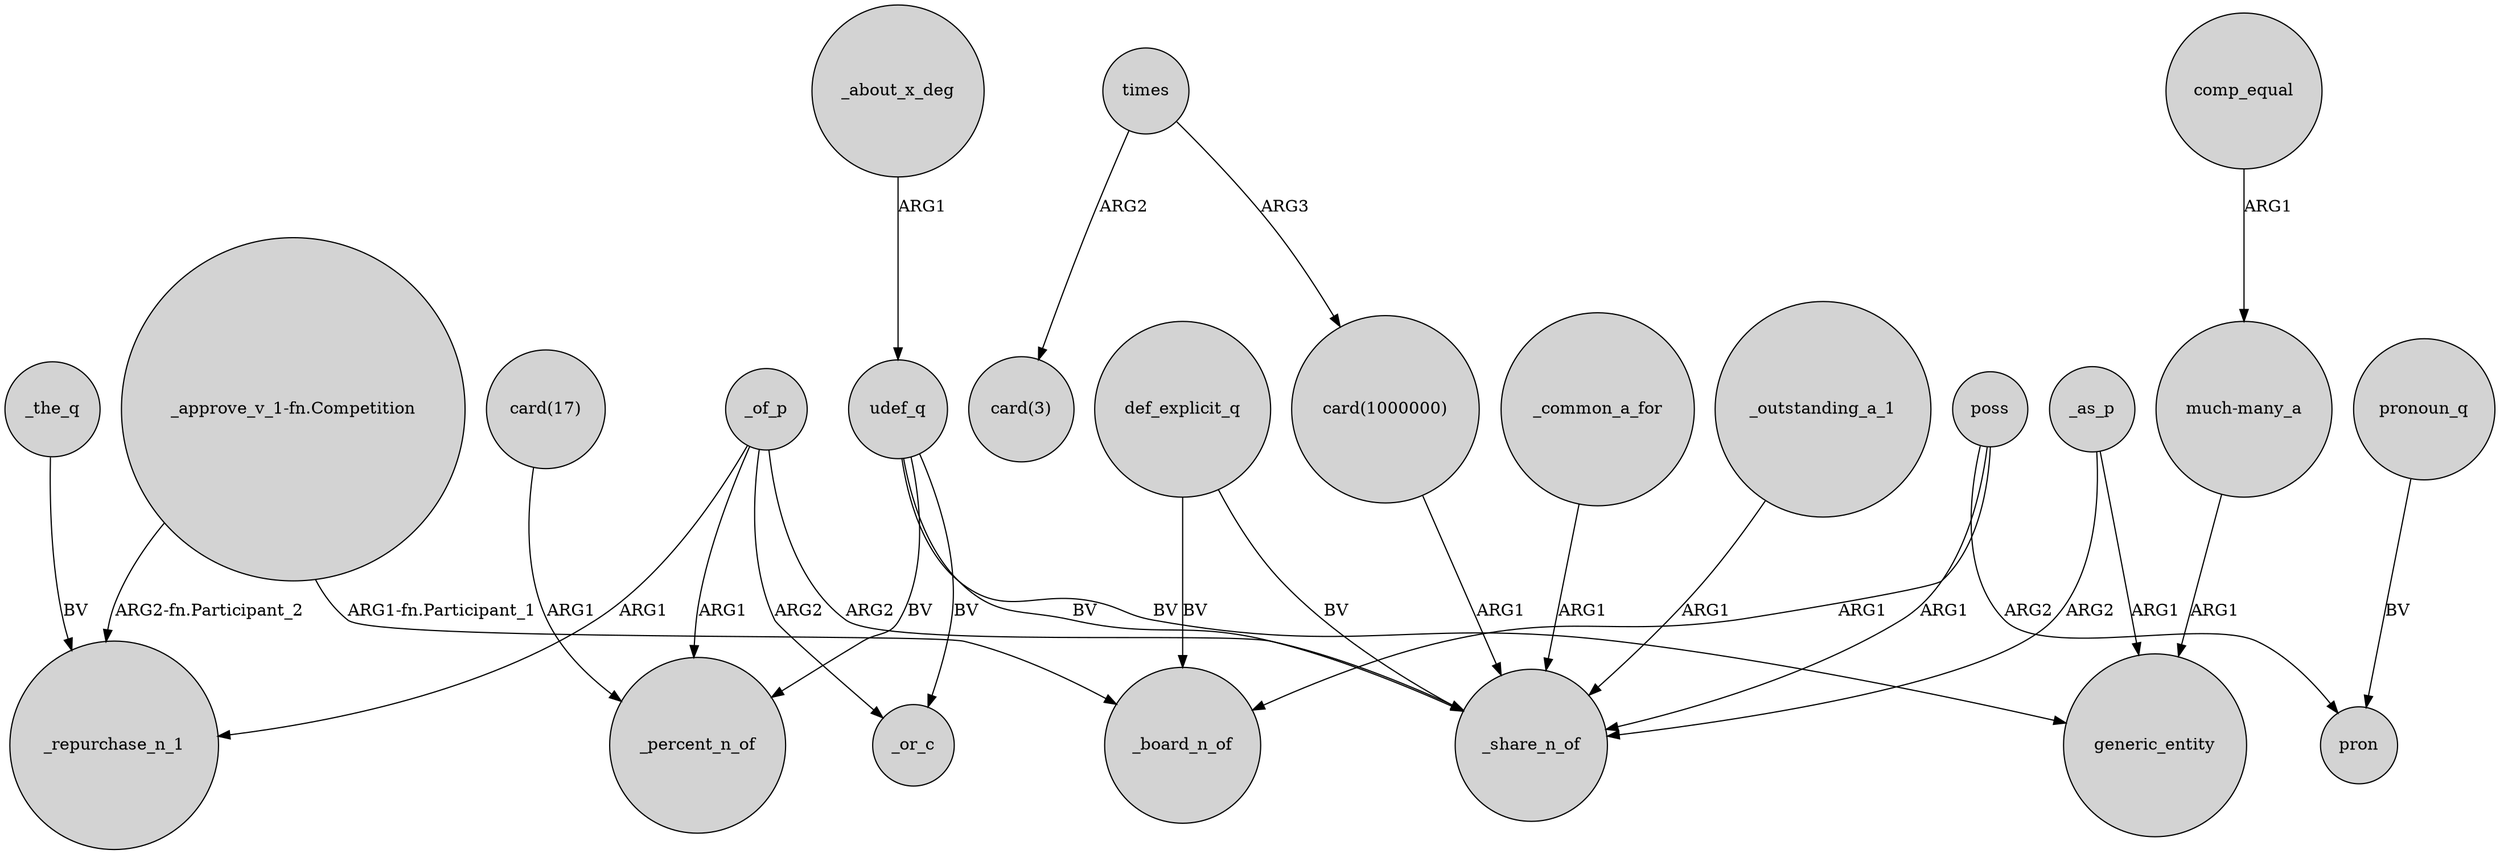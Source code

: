 digraph {
	node [shape=circle style=filled]
	_of_p -> _repurchase_n_1 [label=ARG1]
	def_explicit_q -> _board_n_of [label=BV]
	"card(17)" -> _percent_n_of [label=ARG1]
	def_explicit_q -> _share_n_of [label=BV]
	times -> "card(1000000)" [label=ARG3]
	_as_p -> _share_n_of [label=ARG2]
	times -> "card(3)" [label=ARG2]
	_common_a_for -> _share_n_of [label=ARG1]
	_of_p -> _percent_n_of [label=ARG1]
	_as_p -> generic_entity [label=ARG1]
	udef_q -> generic_entity [label=BV]
	_the_q -> _repurchase_n_1 [label=BV]
	"_approve_v_1-fn.Competition" -> _board_n_of [label="ARG1-fn.Participant_1"]
	udef_q -> _or_c [label=BV]
	_about_x_deg -> udef_q [label=ARG1]
	_outstanding_a_1 -> _share_n_of [label=ARG1]
	pronoun_q -> pron [label=BV]
	comp_equal -> "much-many_a" [label=ARG1]
	poss -> pron [label=ARG2]
	"_approve_v_1-fn.Competition" -> _repurchase_n_1 [label="ARG2-fn.Participant_2"]
	udef_q -> _percent_n_of [label=BV]
	"much-many_a" -> generic_entity [label=ARG1]
	poss -> _share_n_of [label=ARG1]
	poss -> _board_n_of [label=ARG1]
	udef_q -> _share_n_of [label=BV]
	"card(1000000)" -> _share_n_of [label=ARG1]
	_of_p -> _or_c [label=ARG2]
	_of_p -> _share_n_of [label=ARG2]
}
